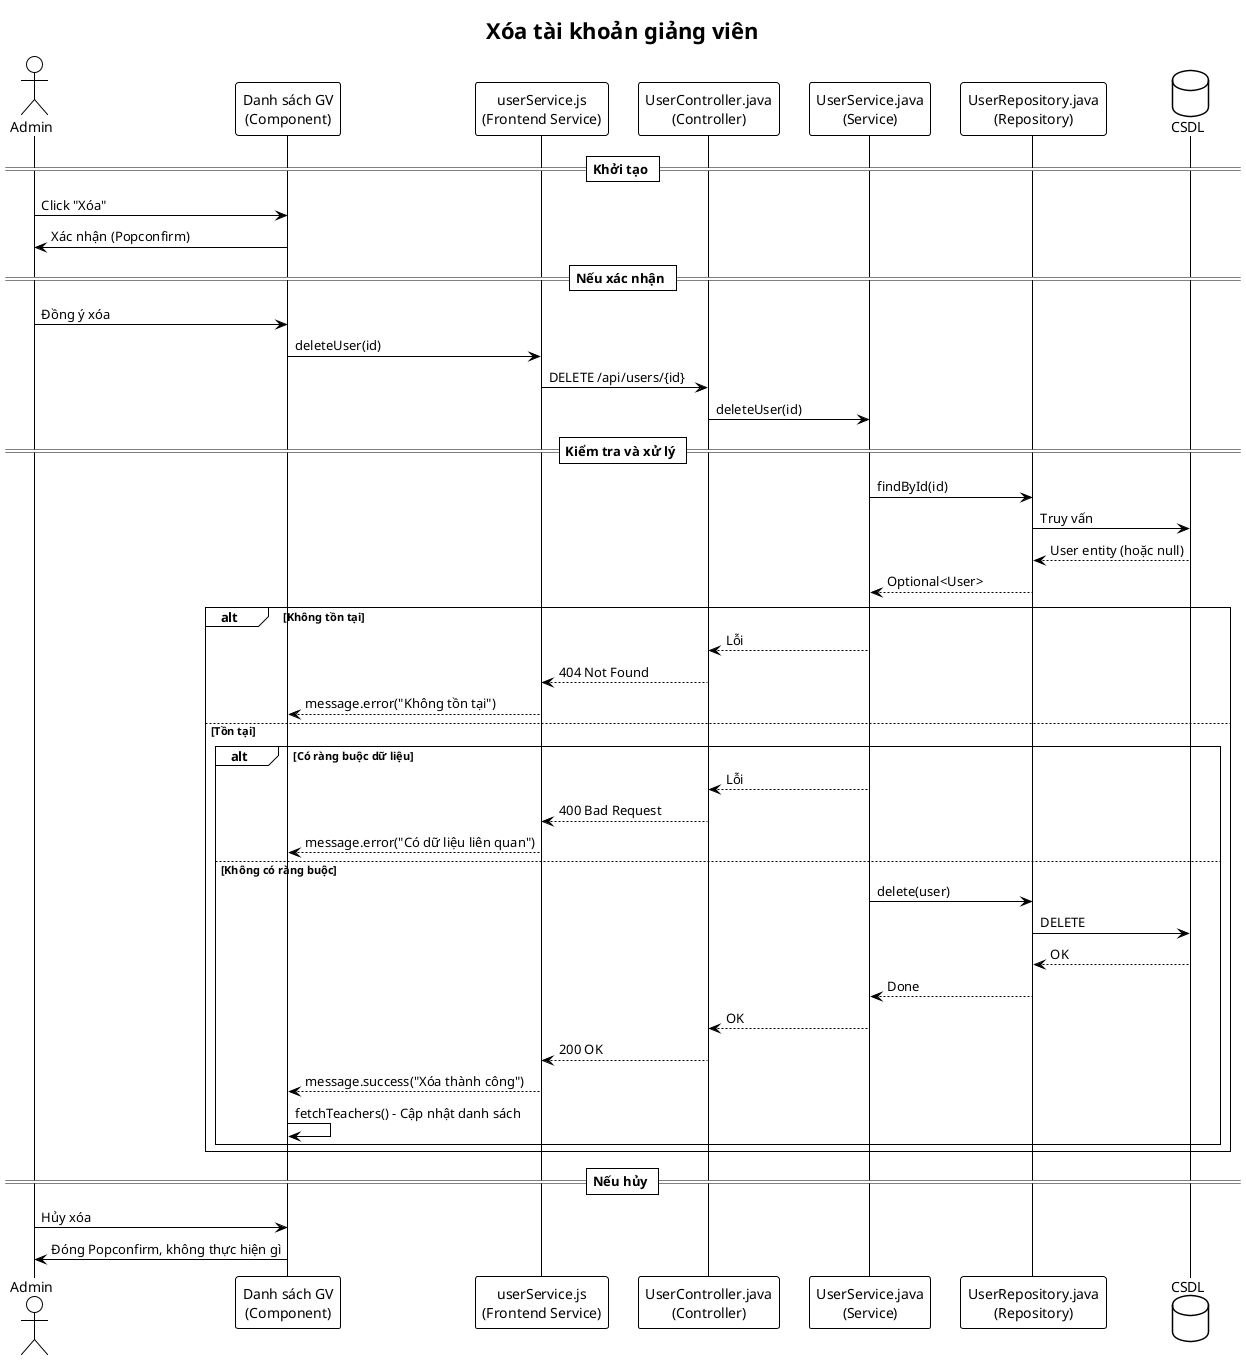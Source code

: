 @startuml
!theme plain
title Xóa tài khoản giảng viên

actor "Admin" as User

participant "Danh sách GV\n(Component)" as Component
participant "userService.js\n(Frontend Service)" as FrontendService
participant "UserController.java\n(Controller)" as Controller
participant "UserService.java\n(Service)" as Service
participant "UserRepository.java\n(Repository)" as Repository
database "CSDL" as DB

== Khởi tạo ==
User -> Component: Click "Xóa"
Component -> User: Xác nhận (Popconfirm)

== Nếu xác nhận ==
User -> Component: Đồng ý xóa
Component -> FrontendService: deleteUser(id)
FrontendService -> Controller: DELETE /api/users/{id}
Controller -> Service: deleteUser(id)

== Kiểm tra và xử lý ==
Service -> Repository: findById(id)
Repository -> DB: Truy vấn
DB --> Repository: User entity (hoặc null)
Repository --> Service: Optional<User>

alt Không tồn tại
    Service --> Controller: Lỗi
    Controller --> FrontendService: 404 Not Found
    FrontendService --> Component: message.error("Không tồn tại")
else Tồn tại
    alt Có ràng buộc dữ liệu
        Service --> Controller: Lỗi
        Controller --> FrontendService: 400 Bad Request
        FrontendService --> Component: message.error("Có dữ liệu liên quan")
    else Không có ràng buộc
        Service -> Repository: delete(user)
        Repository -> DB: DELETE
        DB --> Repository: OK
        Repository --> Service: Done
        Service --> Controller: OK
        Controller --> FrontendService: 200 OK
        FrontendService --> Component: message.success("Xóa thành công")
        Component -> Component: fetchTeachers() - Cập nhật danh sách
    end
end

== Nếu hủy ==
User -> Component: Hủy xóa
Component -> User: Đóng Popconfirm, không thực hiện gì
@enduml
